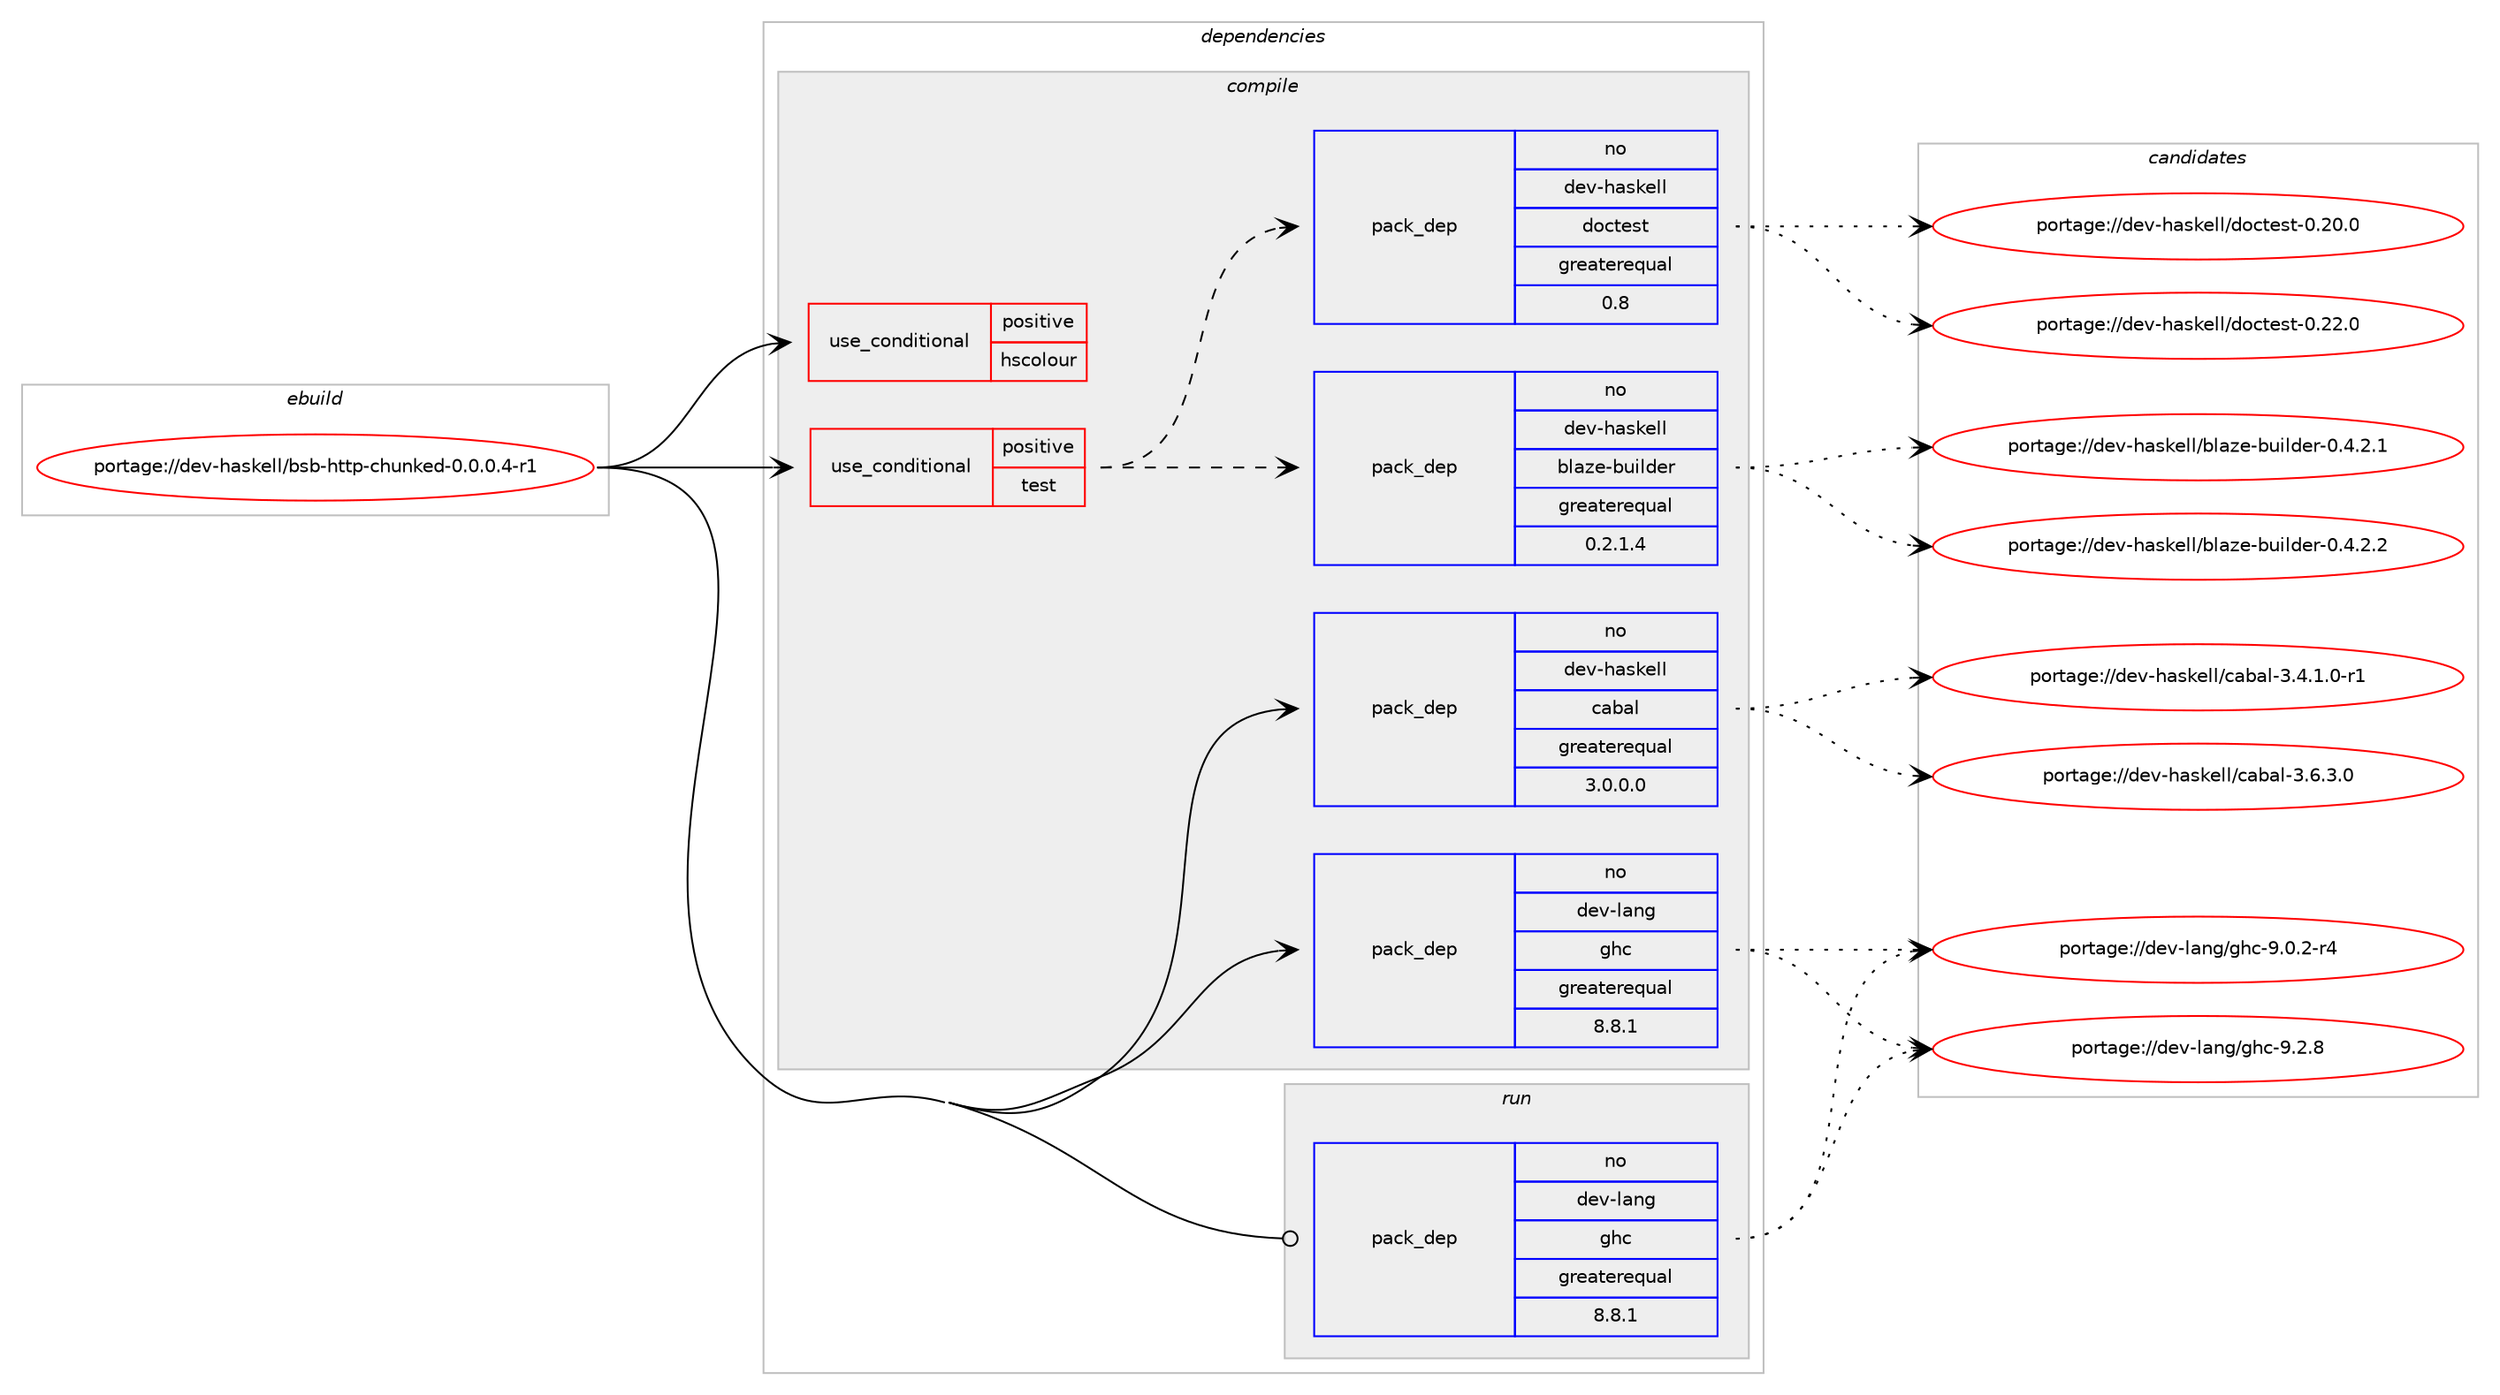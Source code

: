 digraph prolog {

# *************
# Graph options
# *************

newrank=true;
concentrate=true;
compound=true;
graph [rankdir=LR,fontname=Helvetica,fontsize=10,ranksep=1.5];#, ranksep=2.5, nodesep=0.2];
edge  [arrowhead=vee];
node  [fontname=Helvetica,fontsize=10];

# **********
# The ebuild
# **********

subgraph cluster_leftcol {
color=gray;
rank=same;
label=<<i>ebuild</i>>;
id [label="portage://dev-haskell/bsb-http-chunked-0.0.0.4-r1", color=red, width=4, href="../dev-haskell/bsb-http-chunked-0.0.0.4-r1.svg"];
}

# ****************
# The dependencies
# ****************

subgraph cluster_midcol {
color=gray;
label=<<i>dependencies</i>>;
subgraph cluster_compile {
fillcolor="#eeeeee";
style=filled;
label=<<i>compile</i>>;
subgraph cond19545 {
dependency35303 [label=<<TABLE BORDER="0" CELLBORDER="1" CELLSPACING="0" CELLPADDING="4"><TR><TD ROWSPAN="3" CELLPADDING="10">use_conditional</TD></TR><TR><TD>positive</TD></TR><TR><TD>hscolour</TD></TR></TABLE>>, shape=none, color=red];
# *** BEGIN UNKNOWN DEPENDENCY TYPE (TODO) ***
# dependency35303 -> package_dependency(portage://dev-haskell/bsb-http-chunked-0.0.0.4-r1,install,no,dev-haskell,hscolour,none,[,,],[],[])
# *** END UNKNOWN DEPENDENCY TYPE (TODO) ***

}
id:e -> dependency35303:w [weight=20,style="solid",arrowhead="vee"];
subgraph cond19546 {
dependency35304 [label=<<TABLE BORDER="0" CELLBORDER="1" CELLSPACING="0" CELLPADDING="4"><TR><TD ROWSPAN="3" CELLPADDING="10">use_conditional</TD></TR><TR><TD>positive</TD></TR><TR><TD>test</TD></TR></TABLE>>, shape=none, color=red];
# *** BEGIN UNKNOWN DEPENDENCY TYPE (TODO) ***
# dependency35304 -> package_dependency(portage://dev-haskell/bsb-http-chunked-0.0.0.4-r1,install,no,dev-haskell,attoparsec,none,[,,],[],[])
# *** END UNKNOWN DEPENDENCY TYPE (TODO) ***

subgraph pack14817 {
dependency35305 [label=<<TABLE BORDER="0" CELLBORDER="1" CELLSPACING="0" CELLPADDING="4" WIDTH="220"><TR><TD ROWSPAN="6" CELLPADDING="30">pack_dep</TD></TR><TR><TD WIDTH="110">no</TD></TR><TR><TD>dev-haskell</TD></TR><TR><TD>blaze-builder</TD></TR><TR><TD>greaterequal</TD></TR><TR><TD>0.2.1.4</TD></TR></TABLE>>, shape=none, color=blue];
}
dependency35304:e -> dependency35305:w [weight=20,style="dashed",arrowhead="vee"];
subgraph pack14818 {
dependency35306 [label=<<TABLE BORDER="0" CELLBORDER="1" CELLSPACING="0" CELLPADDING="4" WIDTH="220"><TR><TD ROWSPAN="6" CELLPADDING="30">pack_dep</TD></TR><TR><TD WIDTH="110">no</TD></TR><TR><TD>dev-haskell</TD></TR><TR><TD>doctest</TD></TR><TR><TD>greaterequal</TD></TR><TR><TD>0.8</TD></TR></TABLE>>, shape=none, color=blue];
}
dependency35304:e -> dependency35306:w [weight=20,style="dashed",arrowhead="vee"];
# *** BEGIN UNKNOWN DEPENDENCY TYPE (TODO) ***
# dependency35304 -> package_dependency(portage://dev-haskell/bsb-http-chunked-0.0.0.4-r1,install,no,dev-haskell,hedgehog,none,[,,],[],[])
# *** END UNKNOWN DEPENDENCY TYPE (TODO) ***

# *** BEGIN UNKNOWN DEPENDENCY TYPE (TODO) ***
# dependency35304 -> package_dependency(portage://dev-haskell/bsb-http-chunked-0.0.0.4-r1,install,no,dev-haskell,tasty,none,[,,],[],[])
# *** END UNKNOWN DEPENDENCY TYPE (TODO) ***

# *** BEGIN UNKNOWN DEPENDENCY TYPE (TODO) ***
# dependency35304 -> package_dependency(portage://dev-haskell/bsb-http-chunked-0.0.0.4-r1,install,no,dev-haskell,tasty-hedgehog,none,[,,],[],[])
# *** END UNKNOWN DEPENDENCY TYPE (TODO) ***

# *** BEGIN UNKNOWN DEPENDENCY TYPE (TODO) ***
# dependency35304 -> package_dependency(portage://dev-haskell/bsb-http-chunked-0.0.0.4-r1,install,no,dev-haskell,tasty-hunit,none,[,,],[],[])
# *** END UNKNOWN DEPENDENCY TYPE (TODO) ***

}
id:e -> dependency35304:w [weight=20,style="solid",arrowhead="vee"];
subgraph pack14819 {
dependency35307 [label=<<TABLE BORDER="0" CELLBORDER="1" CELLSPACING="0" CELLPADDING="4" WIDTH="220"><TR><TD ROWSPAN="6" CELLPADDING="30">pack_dep</TD></TR><TR><TD WIDTH="110">no</TD></TR><TR><TD>dev-haskell</TD></TR><TR><TD>cabal</TD></TR><TR><TD>greaterequal</TD></TR><TR><TD>3.0.0.0</TD></TR></TABLE>>, shape=none, color=blue];
}
id:e -> dependency35307:w [weight=20,style="solid",arrowhead="vee"];
subgraph pack14820 {
dependency35308 [label=<<TABLE BORDER="0" CELLBORDER="1" CELLSPACING="0" CELLPADDING="4" WIDTH="220"><TR><TD ROWSPAN="6" CELLPADDING="30">pack_dep</TD></TR><TR><TD WIDTH="110">no</TD></TR><TR><TD>dev-lang</TD></TR><TR><TD>ghc</TD></TR><TR><TD>greaterequal</TD></TR><TR><TD>8.8.1</TD></TR></TABLE>>, shape=none, color=blue];
}
id:e -> dependency35308:w [weight=20,style="solid",arrowhead="vee"];
}
subgraph cluster_compileandrun {
fillcolor="#eeeeee";
style=filled;
label=<<i>compile and run</i>>;
}
subgraph cluster_run {
fillcolor="#eeeeee";
style=filled;
label=<<i>run</i>>;
subgraph pack14821 {
dependency35309 [label=<<TABLE BORDER="0" CELLBORDER="1" CELLSPACING="0" CELLPADDING="4" WIDTH="220"><TR><TD ROWSPAN="6" CELLPADDING="30">pack_dep</TD></TR><TR><TD WIDTH="110">no</TD></TR><TR><TD>dev-lang</TD></TR><TR><TD>ghc</TD></TR><TR><TD>greaterequal</TD></TR><TR><TD>8.8.1</TD></TR></TABLE>>, shape=none, color=blue];
}
id:e -> dependency35309:w [weight=20,style="solid",arrowhead="odot"];
# *** BEGIN UNKNOWN DEPENDENCY TYPE (TODO) ***
# id -> package_dependency(portage://dev-haskell/bsb-http-chunked-0.0.0.4-r1,run,no,dev-lang,ghc,none,[,,],any_same_slot,[use(optenable(profile),none)])
# *** END UNKNOWN DEPENDENCY TYPE (TODO) ***

}
}

# **************
# The candidates
# **************

subgraph cluster_choices {
rank=same;
color=gray;
label=<<i>candidates</i>>;

subgraph choice14817 {
color=black;
nodesep=1;
choice100101118451049711510710110810847981089712210145981171051081001011144548465246504649 [label="portage://dev-haskell/blaze-builder-0.4.2.1", color=red, width=4,href="../dev-haskell/blaze-builder-0.4.2.1.svg"];
choice100101118451049711510710110810847981089712210145981171051081001011144548465246504650 [label="portage://dev-haskell/blaze-builder-0.4.2.2", color=red, width=4,href="../dev-haskell/blaze-builder-0.4.2.2.svg"];
dependency35305:e -> choice100101118451049711510710110810847981089712210145981171051081001011144548465246504649:w [style=dotted,weight="100"];
dependency35305:e -> choice100101118451049711510710110810847981089712210145981171051081001011144548465246504650:w [style=dotted,weight="100"];
}
subgraph choice14818 {
color=black;
nodesep=1;
choice1001011184510497115107101108108471001119911610111511645484650484648 [label="portage://dev-haskell/doctest-0.20.0", color=red, width=4,href="../dev-haskell/doctest-0.20.0.svg"];
choice1001011184510497115107101108108471001119911610111511645484650504648 [label="portage://dev-haskell/doctest-0.22.0", color=red, width=4,href="../dev-haskell/doctest-0.22.0.svg"];
dependency35306:e -> choice1001011184510497115107101108108471001119911610111511645484650484648:w [style=dotted,weight="100"];
dependency35306:e -> choice1001011184510497115107101108108471001119911610111511645484650504648:w [style=dotted,weight="100"];
}
subgraph choice14819 {
color=black;
nodesep=1;
choice1001011184510497115107101108108479997989710845514652464946484511449 [label="portage://dev-haskell/cabal-3.4.1.0-r1", color=red, width=4,href="../dev-haskell/cabal-3.4.1.0-r1.svg"];
choice100101118451049711510710110810847999798971084551465446514648 [label="portage://dev-haskell/cabal-3.6.3.0", color=red, width=4,href="../dev-haskell/cabal-3.6.3.0.svg"];
dependency35307:e -> choice1001011184510497115107101108108479997989710845514652464946484511449:w [style=dotted,weight="100"];
dependency35307:e -> choice100101118451049711510710110810847999798971084551465446514648:w [style=dotted,weight="100"];
}
subgraph choice14820 {
color=black;
nodesep=1;
choice100101118451089711010347103104994557464846504511452 [label="portage://dev-lang/ghc-9.0.2-r4", color=red, width=4,href="../dev-lang/ghc-9.0.2-r4.svg"];
choice10010111845108971101034710310499455746504656 [label="portage://dev-lang/ghc-9.2.8", color=red, width=4,href="../dev-lang/ghc-9.2.8.svg"];
dependency35308:e -> choice100101118451089711010347103104994557464846504511452:w [style=dotted,weight="100"];
dependency35308:e -> choice10010111845108971101034710310499455746504656:w [style=dotted,weight="100"];
}
subgraph choice14821 {
color=black;
nodesep=1;
choice100101118451089711010347103104994557464846504511452 [label="portage://dev-lang/ghc-9.0.2-r4", color=red, width=4,href="../dev-lang/ghc-9.0.2-r4.svg"];
choice10010111845108971101034710310499455746504656 [label="portage://dev-lang/ghc-9.2.8", color=red, width=4,href="../dev-lang/ghc-9.2.8.svg"];
dependency35309:e -> choice100101118451089711010347103104994557464846504511452:w [style=dotted,weight="100"];
dependency35309:e -> choice10010111845108971101034710310499455746504656:w [style=dotted,weight="100"];
}
}

}
